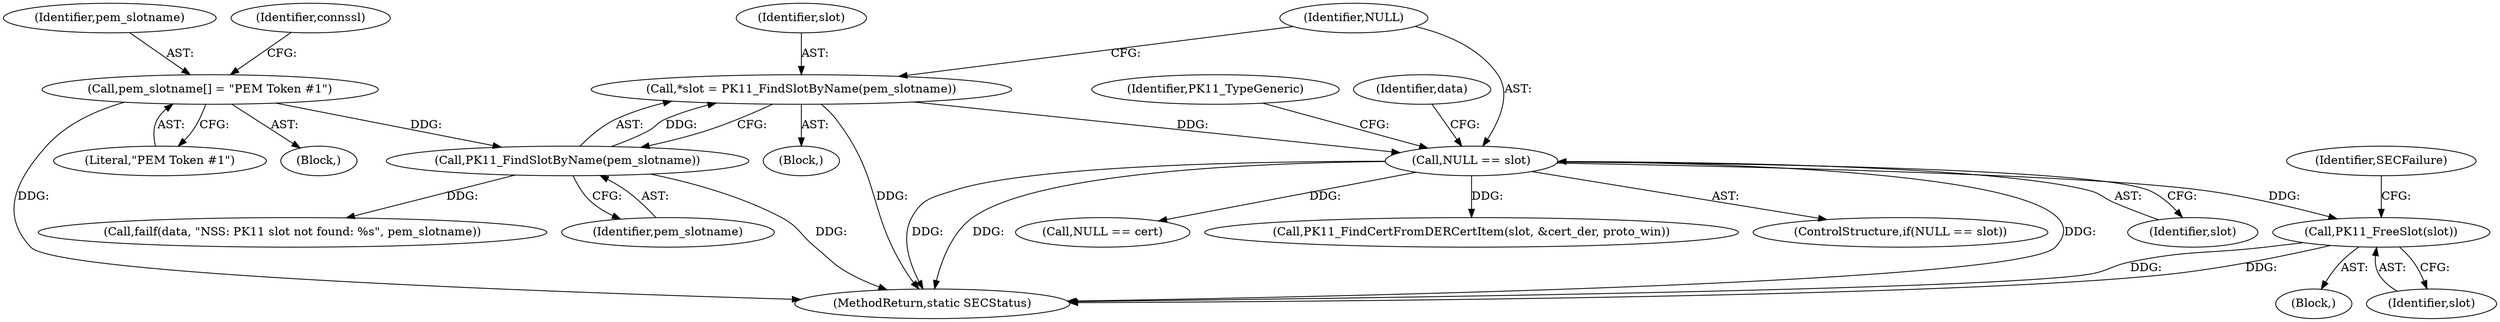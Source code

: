 digraph "0_curl_curl-7_50_2~32@pointer" {
"1000178" [label="(Call,PK11_FreeSlot(slot))"];
"1000153" [label="(Call,NULL == slot)"];
"1000148" [label="(Call,*slot = PK11_FindSlotByName(pem_slotname))"];
"1000150" [label="(Call,PK11_FindSlotByName(pem_slotname))"];
"1000129" [label="(Call,pem_slotname[] = \"PEM Token #1\")"];
"1000194" [label="(Call,NULL == cert)"];
"1000150" [label="(Call,PK11_FindSlotByName(pem_slotname))"];
"1000134" [label="(Identifier,connssl)"];
"1000184" [label="(Call,PK11_FindCertFromDERCertItem(slot, &cert_der, proto_win))"];
"1000152" [label="(ControlStructure,if(NULL == slot))"];
"1000155" [label="(Identifier,slot)"];
"1000166" [label="(Identifier,PK11_TypeGeneric)"];
"1000174" [label="(Block,)"];
"1000129" [label="(Call,pem_slotname[] = \"PEM Token #1\")"];
"1000157" [label="(Call,failf(data, \"NSS: PK11 slot not found: %s\", pem_slotname))"];
"1000178" [label="(Call,PK11_FreeSlot(slot))"];
"1000130" [label="(Identifier,pem_slotname)"];
"1000323" [label="(MethodReturn,static SECStatus)"];
"1000158" [label="(Identifier,data)"];
"1000148" [label="(Call,*slot = PK11_FindSlotByName(pem_slotname))"];
"1000149" [label="(Identifier,slot)"];
"1000153" [label="(Call,NULL == slot)"];
"1000109" [label="(Block,)"];
"1000154" [label="(Identifier,NULL)"];
"1000179" [label="(Identifier,slot)"];
"1000181" [label="(Identifier,SECFailure)"];
"1000131" [label="(Literal,\"PEM Token #1\")"];
"1000151" [label="(Identifier,pem_slotname)"];
"1000136" [label="(Block,)"];
"1000178" -> "1000174"  [label="AST: "];
"1000178" -> "1000179"  [label="CFG: "];
"1000179" -> "1000178"  [label="AST: "];
"1000181" -> "1000178"  [label="CFG: "];
"1000178" -> "1000323"  [label="DDG: "];
"1000178" -> "1000323"  [label="DDG: "];
"1000153" -> "1000178"  [label="DDG: "];
"1000153" -> "1000152"  [label="AST: "];
"1000153" -> "1000155"  [label="CFG: "];
"1000154" -> "1000153"  [label="AST: "];
"1000155" -> "1000153"  [label="AST: "];
"1000158" -> "1000153"  [label="CFG: "];
"1000166" -> "1000153"  [label="CFG: "];
"1000153" -> "1000323"  [label="DDG: "];
"1000153" -> "1000323"  [label="DDG: "];
"1000153" -> "1000323"  [label="DDG: "];
"1000148" -> "1000153"  [label="DDG: "];
"1000153" -> "1000184"  [label="DDG: "];
"1000153" -> "1000194"  [label="DDG: "];
"1000148" -> "1000136"  [label="AST: "];
"1000148" -> "1000150"  [label="CFG: "];
"1000149" -> "1000148"  [label="AST: "];
"1000150" -> "1000148"  [label="AST: "];
"1000154" -> "1000148"  [label="CFG: "];
"1000148" -> "1000323"  [label="DDG: "];
"1000150" -> "1000148"  [label="DDG: "];
"1000150" -> "1000151"  [label="CFG: "];
"1000151" -> "1000150"  [label="AST: "];
"1000150" -> "1000323"  [label="DDG: "];
"1000129" -> "1000150"  [label="DDG: "];
"1000150" -> "1000157"  [label="DDG: "];
"1000129" -> "1000109"  [label="AST: "];
"1000129" -> "1000131"  [label="CFG: "];
"1000130" -> "1000129"  [label="AST: "];
"1000131" -> "1000129"  [label="AST: "];
"1000134" -> "1000129"  [label="CFG: "];
"1000129" -> "1000323"  [label="DDG: "];
}
